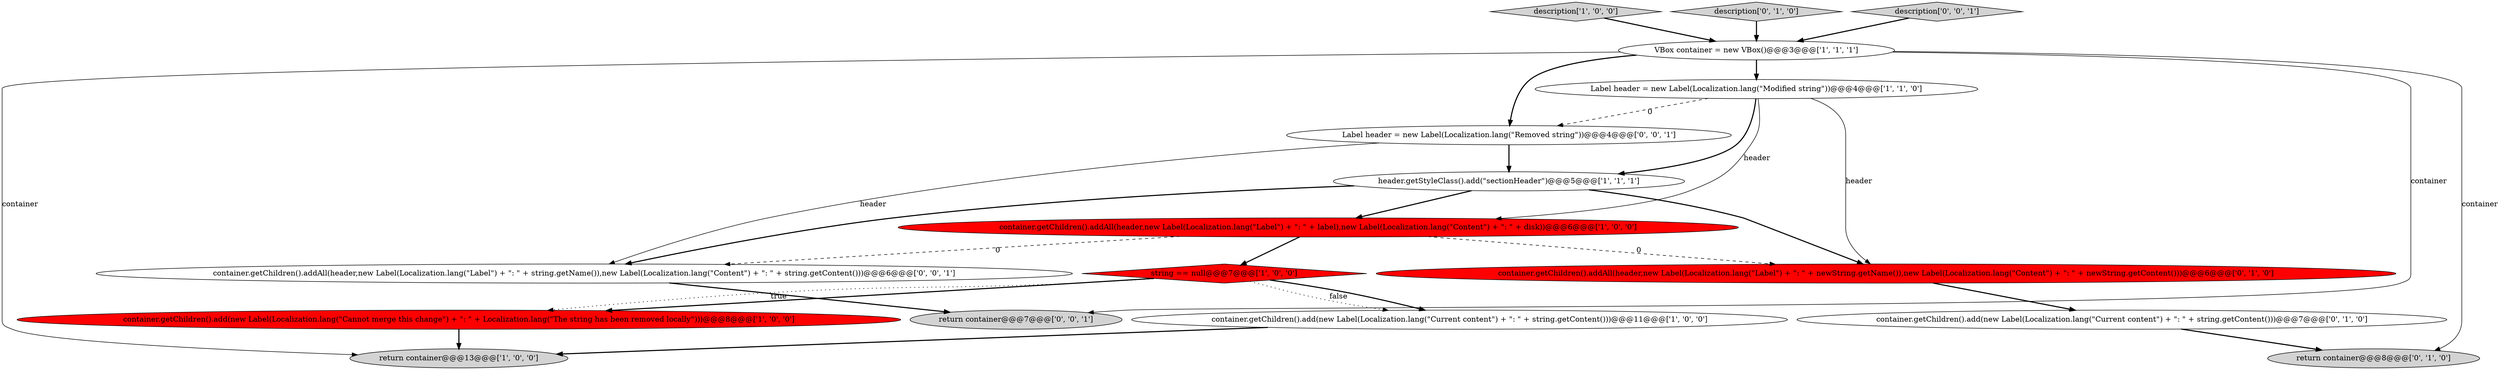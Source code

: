digraph {
5 [style = filled, label = "container.getChildren().addAll(header,new Label(Localization.lang(\"Label\") + \": \" + label),new Label(Localization.lang(\"Content\") + \": \" + disk))@@@6@@@['1', '0', '0']", fillcolor = red, shape = ellipse image = "AAA1AAABBB1BBB"];
8 [style = filled, label = "description['1', '0', '0']", fillcolor = lightgray, shape = diamond image = "AAA0AAABBB1BBB"];
7 [style = filled, label = "return container@@@13@@@['1', '0', '0']", fillcolor = lightgray, shape = ellipse image = "AAA0AAABBB1BBB"];
1 [style = filled, label = "container.getChildren().add(new Label(Localization.lang(\"Current content\") + \": \" + string.getContent()))@@@11@@@['1', '0', '0']", fillcolor = white, shape = ellipse image = "AAA0AAABBB1BBB"];
12 [style = filled, label = "return container@@@8@@@['0', '1', '0']", fillcolor = lightgray, shape = ellipse image = "AAA0AAABBB2BBB"];
16 [style = filled, label = "container.getChildren().addAll(header,new Label(Localization.lang(\"Label\") + \": \" + string.getName()),new Label(Localization.lang(\"Content\") + \": \" + string.getContent()))@@@6@@@['0', '0', '1']", fillcolor = white, shape = ellipse image = "AAA0AAABBB3BBB"];
0 [style = filled, label = "string == null@@@7@@@['1', '0', '0']", fillcolor = red, shape = diamond image = "AAA1AAABBB1BBB"];
10 [style = filled, label = "container.getChildren().add(new Label(Localization.lang(\"Current content\") + \": \" + string.getContent()))@@@7@@@['0', '1', '0']", fillcolor = white, shape = ellipse image = "AAA0AAABBB2BBB"];
14 [style = filled, label = "return container@@@7@@@['0', '0', '1']", fillcolor = lightgray, shape = ellipse image = "AAA0AAABBB3BBB"];
2 [style = filled, label = "header.getStyleClass().add(\"sectionHeader\")@@@5@@@['1', '1', '1']", fillcolor = white, shape = ellipse image = "AAA0AAABBB1BBB"];
4 [style = filled, label = "VBox container = new VBox()@@@3@@@['1', '1', '1']", fillcolor = white, shape = ellipse image = "AAA0AAABBB1BBB"];
6 [style = filled, label = "container.getChildren().add(new Label(Localization.lang(\"Cannot merge this change\") + \": \" + Localization.lang(\"The string has been removed locally\")))@@@8@@@['1', '0', '0']", fillcolor = red, shape = ellipse image = "AAA1AAABBB1BBB"];
9 [style = filled, label = "description['0', '1', '0']", fillcolor = lightgray, shape = diamond image = "AAA0AAABBB2BBB"];
3 [style = filled, label = "Label header = new Label(Localization.lang(\"Modified string\"))@@@4@@@['1', '1', '0']", fillcolor = white, shape = ellipse image = "AAA0AAABBB1BBB"];
13 [style = filled, label = "description['0', '0', '1']", fillcolor = lightgray, shape = diamond image = "AAA0AAABBB3BBB"];
11 [style = filled, label = "container.getChildren().addAll(header,new Label(Localization.lang(\"Label\") + \": \" + newString.getName()),new Label(Localization.lang(\"Content\") + \": \" + newString.getContent()))@@@6@@@['0', '1', '0']", fillcolor = red, shape = ellipse image = "AAA1AAABBB2BBB"];
15 [style = filled, label = "Label header = new Label(Localization.lang(\"Removed string\"))@@@4@@@['0', '0', '1']", fillcolor = white, shape = ellipse image = "AAA0AAABBB3BBB"];
4->3 [style = bold, label=""];
15->2 [style = bold, label=""];
0->6 [style = bold, label=""];
9->4 [style = bold, label=""];
4->15 [style = bold, label=""];
4->7 [style = solid, label="container"];
0->1 [style = dotted, label="false"];
0->6 [style = dotted, label="true"];
1->7 [style = bold, label=""];
5->16 [style = dashed, label="0"];
3->11 [style = solid, label="header"];
3->2 [style = bold, label=""];
5->0 [style = bold, label=""];
4->14 [style = solid, label="container"];
4->12 [style = solid, label="container"];
5->11 [style = dashed, label="0"];
11->10 [style = bold, label=""];
10->12 [style = bold, label=""];
0->1 [style = bold, label=""];
3->15 [style = dashed, label="0"];
16->14 [style = bold, label=""];
8->4 [style = bold, label=""];
6->7 [style = bold, label=""];
15->16 [style = solid, label="header"];
2->11 [style = bold, label=""];
3->5 [style = solid, label="header"];
2->5 [style = bold, label=""];
13->4 [style = bold, label=""];
2->16 [style = bold, label=""];
}
